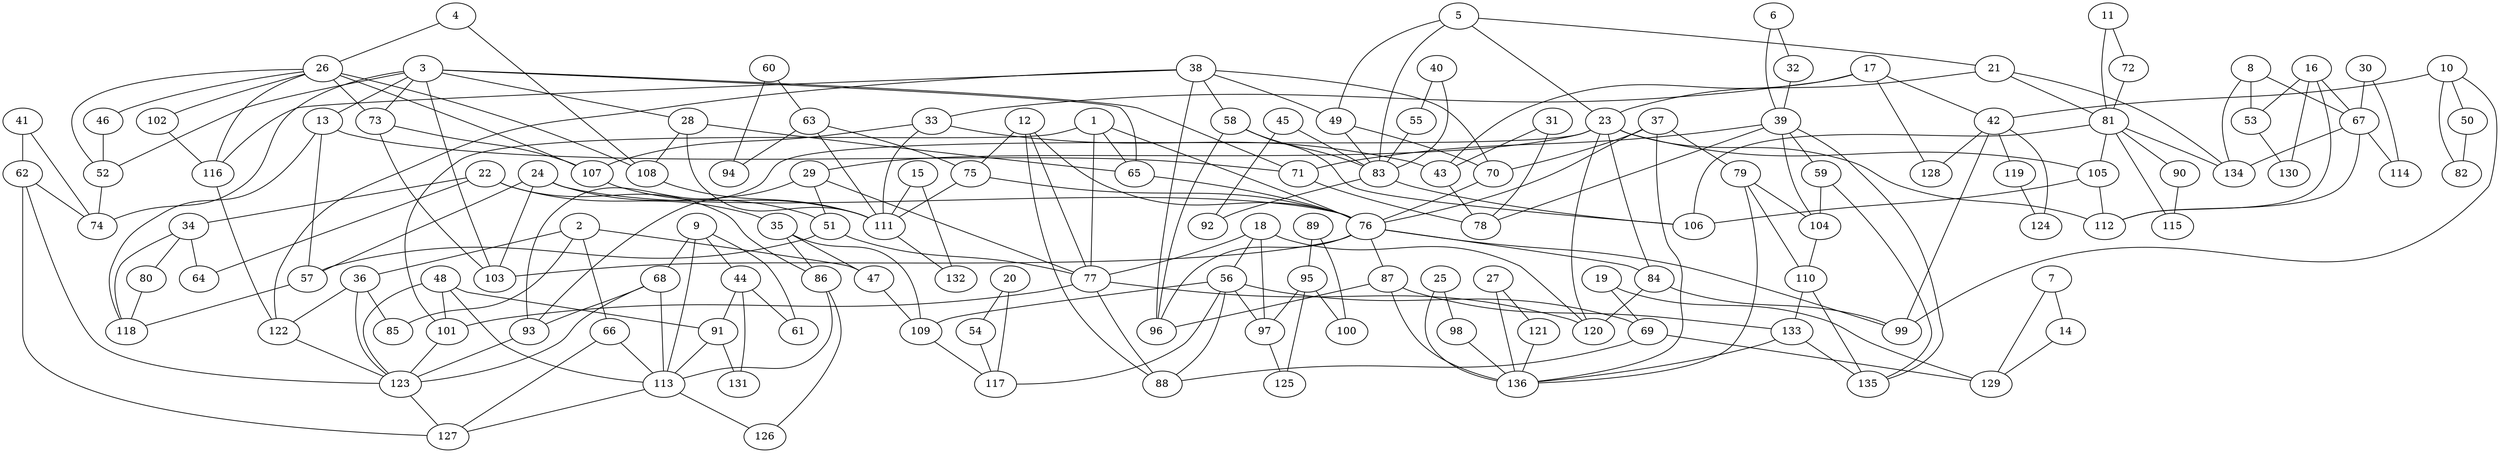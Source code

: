 graph {
47 -- 109
39 -- 59
3 -- 52
77 -- 101
16 -- 130
33 -- 111
28 -- 111
34 -- 118
111 -- 132
25 -- 136
42 -- 124
133 -- 136
86 -- 126
62 -- 123
34 -- 80
109 -- 117
49 -- 83
122 -- 123
16 -- 112
18 -- 56
53 -- 130
39 -- 135
41 -- 74
56 -- 88
24 -- 76
21 -- 81
28 -- 108
56 -- 117
91 -- 131
66 -- 113
71 -- 78
27 -- 121
110 -- 135
38 -- 96
63 -- 111
105 -- 106
34 -- 64
1 -- 101
79 -- 136
5 -- 21
44 -- 61
2 -- 47
83 -- 106
38 -- 122
90 -- 115
69 -- 129
76 -- 99
81 -- 134
77 -- 120
44 -- 91
86 -- 113
3 -- 74
4 -- 26
36 -- 122
76 -- 87
95 -- 97
6 -- 39
10 -- 42
76 -- 96
84 -- 120
56 -- 69
26 -- 73
23 -- 84
59 -- 135
3 -- 73
3 -- 28
9 -- 113
87 -- 96
62 -- 127
42 -- 119
123 -- 127
67 -- 112
25 -- 98
46 -- 52
48 -- 113
104 -- 110
76 -- 84
23 -- 112
22 -- 86
95 -- 100
11 -- 72
2 -- 85
6 -- 32
19 -- 69
102 -- 116
9 -- 61
52 -- 74
51 -- 77
101 -- 123
15 -- 132
30 -- 114
18 -- 97
55 -- 83
26 -- 116
35 -- 86
77 -- 88
30 -- 67
13 -- 57
12 -- 76
68 -- 113
32 -- 39
5 -- 83
105 -- 112
36 -- 85
42 -- 128
33 -- 43
58 -- 83
42 -- 99
75 -- 76
68 -- 93
108 -- 111
48 -- 101
20 -- 54
119 -- 124
133 -- 135
68 -- 123
10 -- 82
38 -- 116
40 -- 83
48 -- 123
79 -- 104
58 -- 106
81 -- 90
107 -- 111
10 -- 99
18 -- 77
60 -- 63
49 -- 70
89 -- 100
40 -- 55
20 -- 117
1 -- 77
17 -- 43
23 -- 93
36 -- 123
113 -- 127
56 -- 109
12 -- 75
75 -- 111
38 -- 58
5 -- 23
9 -- 44
31 -- 43
39 -- 78
11 -- 81
95 -- 125
63 -- 75
81 -- 106
5 -- 49
17 -- 33
51 -- 57
45 -- 83
8 -- 134
7 -- 14
22 -- 34
35 -- 109
7 -- 129
58 -- 96
21 -- 23
69 -- 88
23 -- 105
24 -- 57
48 -- 91
50 -- 82
72 -- 81
3 -- 71
70 -- 76
15 -- 111
73 -- 103
26 -- 46
65 -- 76
29 -- 51
12 -- 77
18 -- 120
16 -- 67
37 -- 70
39 -- 71
12 -- 88
13 -- 71
43 -- 78
67 -- 134
27 -- 136
2 -- 66
121 -- 136
19 -- 129
63 -- 94
1 -- 65
26 -- 52
110 -- 133
60 -- 94
89 -- 95
24 -- 103
37 -- 76
80 -- 118
21 -- 134
33 -- 107
22 -- 64
116 -- 122
8 -- 67
81 -- 115
87 -- 133
29 -- 93
1 -- 76
84 -- 99
17 -- 42
24 -- 51
31 -- 78
3 -- 65
113 -- 126
66 -- 127
14 -- 129
45 -- 92
26 -- 107
4 -- 108
37 -- 79
62 -- 74
56 -- 97
3 -- 103
79 -- 110
26 -- 102
57 -- 118
23 -- 120
37 -- 136
35 -- 47
83 -- 92
81 -- 105
3 -- 13
23 -- 29
87 -- 136
10 -- 50
67 -- 114
73 -- 107
28 -- 65
29 -- 77
9 -- 68
97 -- 125
38 -- 49
26 -- 108
44 -- 131
2 -- 36
22 -- 35
13 -- 118
38 -- 70
98 -- 136
76 -- 103
17 -- 128
8 -- 53
91 -- 113
41 -- 62
16 -- 53
59 -- 104
39 -- 104
54 -- 117
93 -- 123
}
